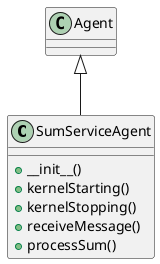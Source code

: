 @startuml
class SumServiceAgent {
  + __init__()
  + kernelStarting()
  + kernelStopping()
  + receiveMessage()
  + processSum()
}
Agent <|-- SumServiceAgent
@enduml